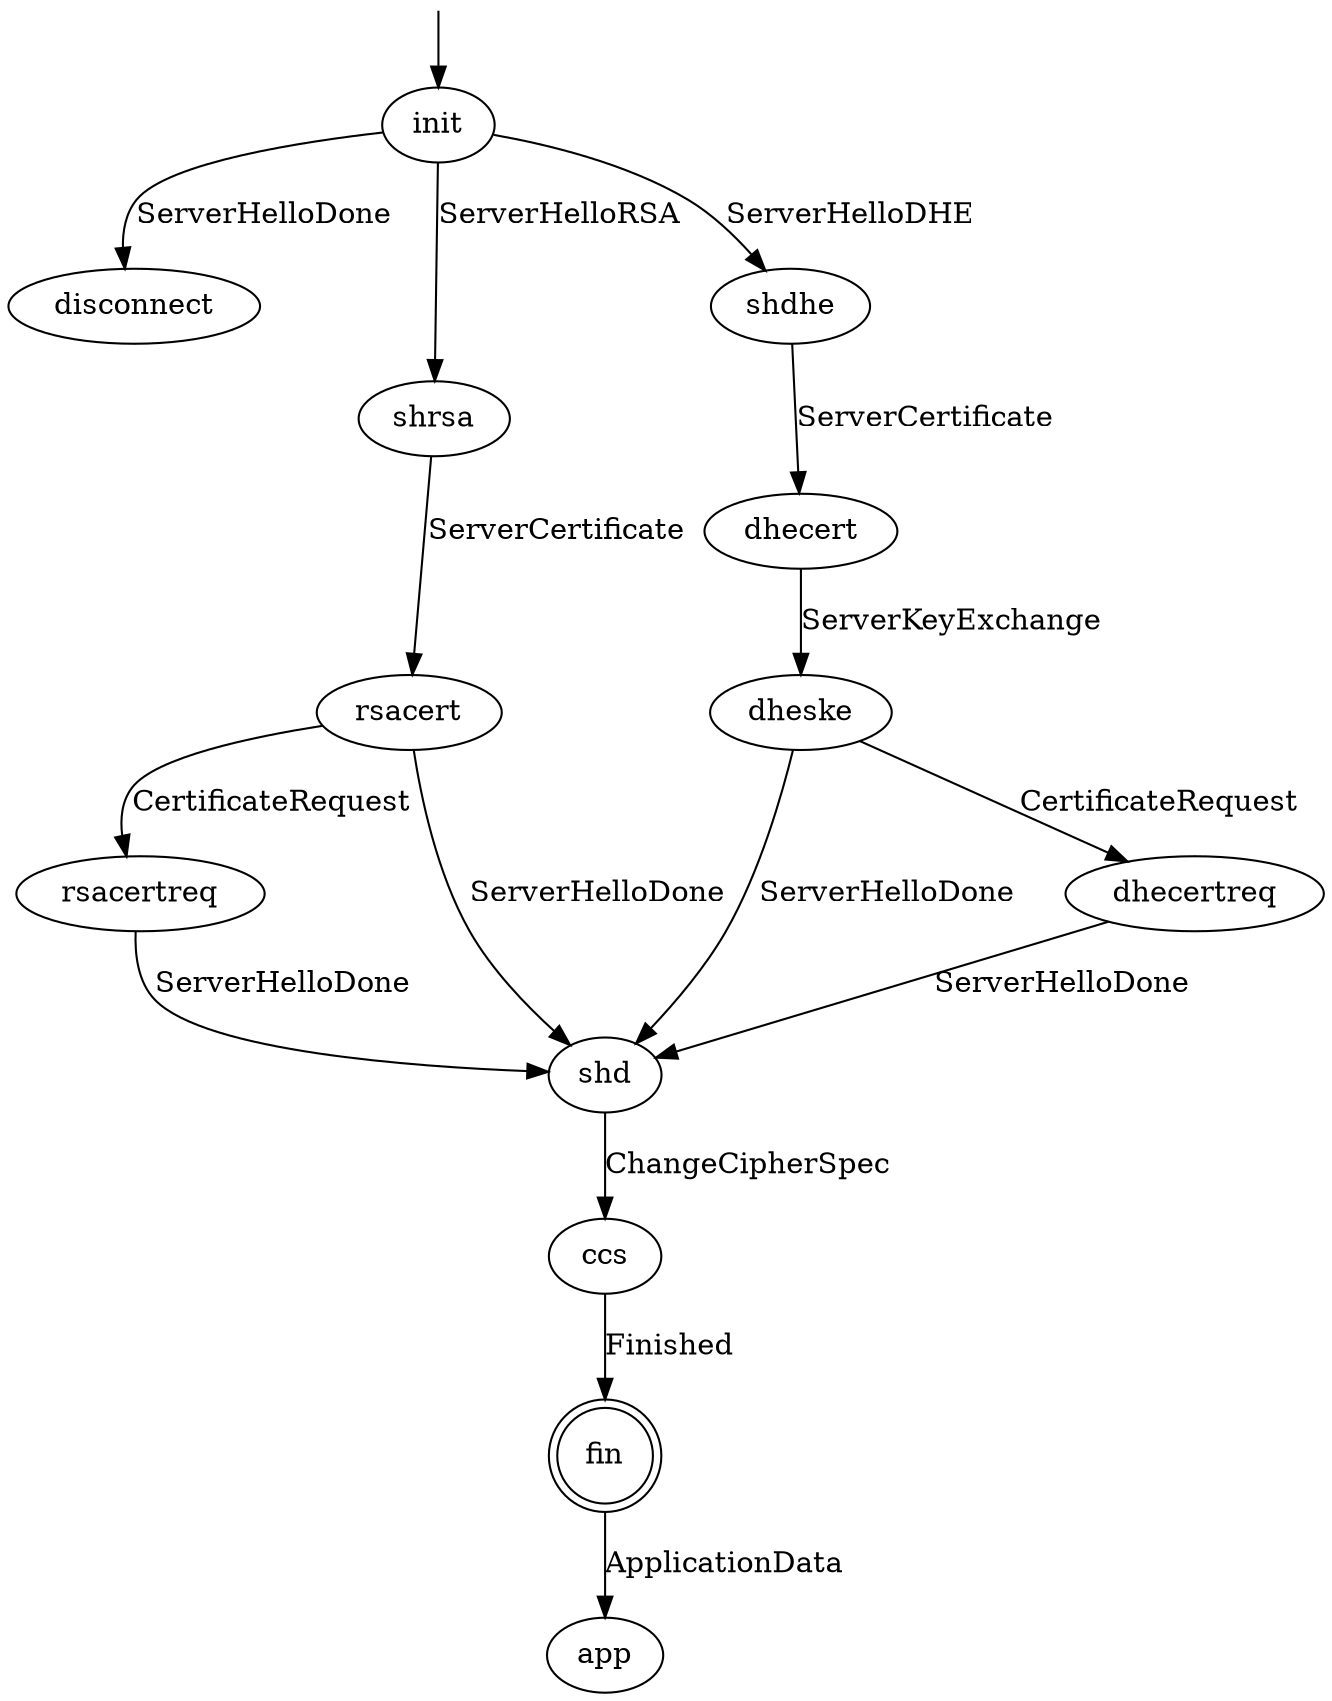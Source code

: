 digraph G {
    /*
    
      ClientHello                  -------->
                                                      ServerHello
                                                     Certificate*
                                               ServerKeyExchange*
                                              CertificateRequest*
                                   <--------      ServerHelloDone
      Certificate*
      ClientKeyExchange
      CertificateVerify*
      [ChangeCipherSpec]
      Finished                     -------->
                                               [ChangeCipherSpec]
                                   <--------             Finished
      Application Data             <------->     Application Data
      */
label=""
fin [shape="doublecircle"]
init -> disconnect [label="ServerHelloDone"]
init -> shrsa [label="ServerHelloRSA"]
init -> shdhe [label="ServerHelloDHE"]
shrsa -> rsacert [label="ServerCertificate"]
    rsacert -> rsacertreq [label="CertificateRequest"]
    rsacert -> shd [label="ServerHelloDone"]
    rsacertreq -> shd [label="ServerHelloDone"]
shdhe -> dhecert [label="ServerCertificate"]
    dhecert -> dheske [label="ServerKeyExchange"]
    dheske -> dhecertreq [label="CertificateRequest"]
    dheske -> shd [label="ServerHelloDone"]
    dhecertreq -> shd [label="ServerHelloDone"]
shd -> ccs [label="ChangeCipherSpec"]
ccs -> fin [label="Finished"]
fin -> app [label="ApplicationData"]

__start0 [label="" shape="none" width="0" height="0"];
__start0 -> init;
}
